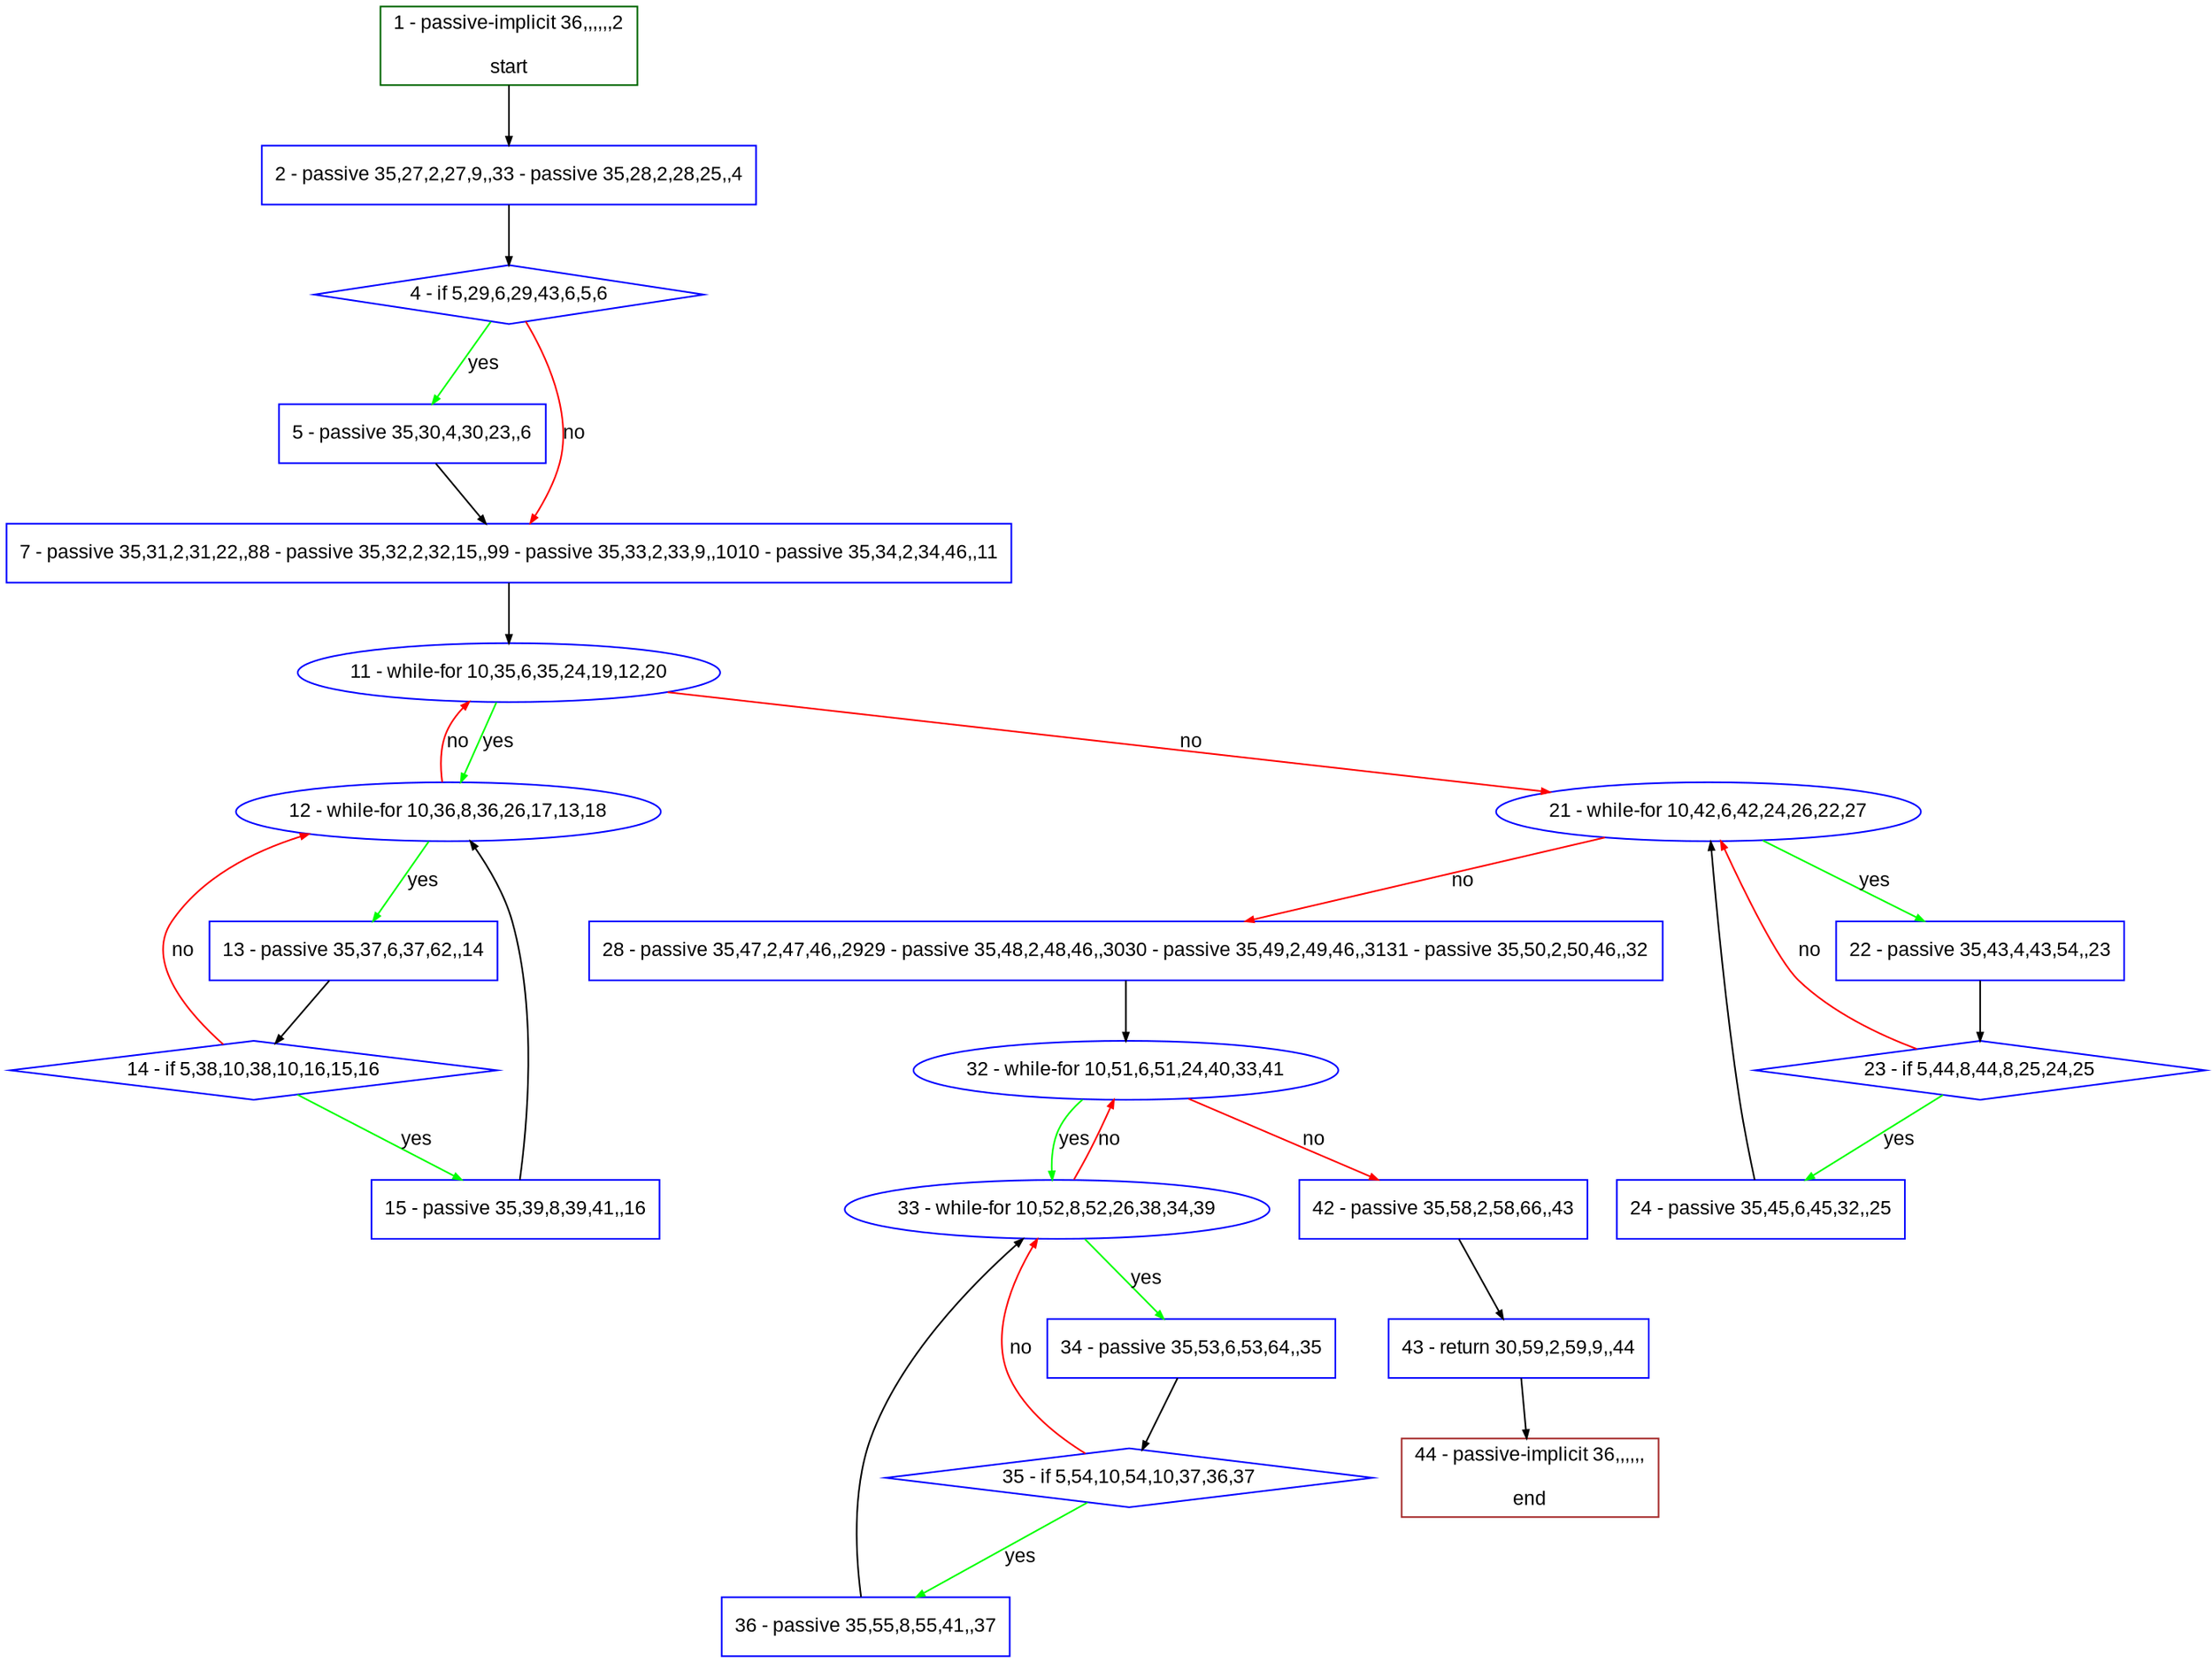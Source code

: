 digraph "" {
  graph [pack="true", label="", fontsize="12", packmode="clust", fontname="Arial", fillcolor="#FFFFCC", bgcolor="white", style="rounded,filled", compound="true"];
  node [node_initialized="no", label="", color="grey", fontsize="12", fillcolor="white", fontname="Arial", style="filled", shape="rectangle", compound="true", fixedsize="false"];
  edge [fontcolor="black", arrowhead="normal", arrowtail="none", arrowsize="0.5", ltail="", label="", color="black", fontsize="12", lhead="", fontname="Arial", dir="forward", compound="true"];
  __N1 [label="2 - passive 35,27,2,27,9,,33 - passive 35,28,2,28,25,,4", color="#0000ff", fillcolor="#ffffff", style="filled", shape="box"];
  __N2 [label="1 - passive-implicit 36,,,,,,2\n\nstart", color="#006400", fillcolor="#ffffff", style="filled", shape="box"];
  __N3 [label="4 - if 5,29,6,29,43,6,5,6", color="#0000ff", fillcolor="#ffffff", style="filled", shape="diamond"];
  __N4 [label="5 - passive 35,30,4,30,23,,6", color="#0000ff", fillcolor="#ffffff", style="filled", shape="box"];
  __N5 [label="7 - passive 35,31,2,31,22,,88 - passive 35,32,2,32,15,,99 - passive 35,33,2,33,9,,1010 - passive 35,34,2,34,46,,11", color="#0000ff", fillcolor="#ffffff", style="filled", shape="box"];
  __N6 [label="11 - while-for 10,35,6,35,24,19,12,20", color="#0000ff", fillcolor="#ffffff", style="filled", shape="oval"];
  __N7 [label="12 - while-for 10,36,8,36,26,17,13,18", color="#0000ff", fillcolor="#ffffff", style="filled", shape="oval"];
  __N8 [label="21 - while-for 10,42,6,42,24,26,22,27", color="#0000ff", fillcolor="#ffffff", style="filled", shape="oval"];
  __N9 [label="13 - passive 35,37,6,37,62,,14", color="#0000ff", fillcolor="#ffffff", style="filled", shape="box"];
  __N10 [label="14 - if 5,38,10,38,10,16,15,16", color="#0000ff", fillcolor="#ffffff", style="filled", shape="diamond"];
  __N11 [label="15 - passive 35,39,8,39,41,,16", color="#0000ff", fillcolor="#ffffff", style="filled", shape="box"];
  __N12 [label="22 - passive 35,43,4,43,54,,23", color="#0000ff", fillcolor="#ffffff", style="filled", shape="box"];
  __N13 [label="28 - passive 35,47,2,47,46,,2929 - passive 35,48,2,48,46,,3030 - passive 35,49,2,49,46,,3131 - passive 35,50,2,50,46,,32", color="#0000ff", fillcolor="#ffffff", style="filled", shape="box"];
  __N14 [label="23 - if 5,44,8,44,8,25,24,25", color="#0000ff", fillcolor="#ffffff", style="filled", shape="diamond"];
  __N15 [label="24 - passive 35,45,6,45,32,,25", color="#0000ff", fillcolor="#ffffff", style="filled", shape="box"];
  __N16 [label="32 - while-for 10,51,6,51,24,40,33,41", color="#0000ff", fillcolor="#ffffff", style="filled", shape="oval"];
  __N17 [label="33 - while-for 10,52,8,52,26,38,34,39", color="#0000ff", fillcolor="#ffffff", style="filled", shape="oval"];
  __N18 [label="42 - passive 35,58,2,58,66,,43", color="#0000ff", fillcolor="#ffffff", style="filled", shape="box"];
  __N19 [label="34 - passive 35,53,6,53,64,,35", color="#0000ff", fillcolor="#ffffff", style="filled", shape="box"];
  __N20 [label="35 - if 5,54,10,54,10,37,36,37", color="#0000ff", fillcolor="#ffffff", style="filled", shape="diamond"];
  __N21 [label="36 - passive 35,55,8,55,41,,37", color="#0000ff", fillcolor="#ffffff", style="filled", shape="box"];
  __N22 [label="43 - return 30,59,2,59,9,,44", color="#0000ff", fillcolor="#ffffff", style="filled", shape="box"];
  __N23 [label="44 - passive-implicit 36,,,,,,\n\nend", color="#a52a2a", fillcolor="#ffffff", style="filled", shape="box"];
  __N2 -> __N1 [arrowhead="normal", arrowtail="none", color="#000000", label="", dir="forward"];
  __N1 -> __N3 [arrowhead="normal", arrowtail="none", color="#000000", label="", dir="forward"];
  __N3 -> __N4 [arrowhead="normal", arrowtail="none", color="#00ff00", label="yes", dir="forward"];
  __N3 -> __N5 [arrowhead="normal", arrowtail="none", color="#ff0000", label="no", dir="forward"];
  __N4 -> __N5 [arrowhead="normal", arrowtail="none", color="#000000", label="", dir="forward"];
  __N5 -> __N6 [arrowhead="normal", arrowtail="none", color="#000000", label="", dir="forward"];
  __N6 -> __N7 [arrowhead="normal", arrowtail="none", color="#00ff00", label="yes", dir="forward"];
  __N7 -> __N6 [arrowhead="normal", arrowtail="none", color="#ff0000", label="no", dir="forward"];
  __N6 -> __N8 [arrowhead="normal", arrowtail="none", color="#ff0000", label="no", dir="forward"];
  __N7 -> __N9 [arrowhead="normal", arrowtail="none", color="#00ff00", label="yes", dir="forward"];
  __N9 -> __N10 [arrowhead="normal", arrowtail="none", color="#000000", label="", dir="forward"];
  __N10 -> __N7 [arrowhead="normal", arrowtail="none", color="#ff0000", label="no", dir="forward"];
  __N10 -> __N11 [arrowhead="normal", arrowtail="none", color="#00ff00", label="yes", dir="forward"];
  __N11 -> __N7 [arrowhead="normal", arrowtail="none", color="#000000", label="", dir="forward"];
  __N8 -> __N12 [arrowhead="normal", arrowtail="none", color="#00ff00", label="yes", dir="forward"];
  __N8 -> __N13 [arrowhead="normal", arrowtail="none", color="#ff0000", label="no", dir="forward"];
  __N12 -> __N14 [arrowhead="normal", arrowtail="none", color="#000000", label="", dir="forward"];
  __N14 -> __N8 [arrowhead="normal", arrowtail="none", color="#ff0000", label="no", dir="forward"];
  __N14 -> __N15 [arrowhead="normal", arrowtail="none", color="#00ff00", label="yes", dir="forward"];
  __N15 -> __N8 [arrowhead="normal", arrowtail="none", color="#000000", label="", dir="forward"];
  __N13 -> __N16 [arrowhead="normal", arrowtail="none", color="#000000", label="", dir="forward"];
  __N16 -> __N17 [arrowhead="normal", arrowtail="none", color="#00ff00", label="yes", dir="forward"];
  __N17 -> __N16 [arrowhead="normal", arrowtail="none", color="#ff0000", label="no", dir="forward"];
  __N16 -> __N18 [arrowhead="normal", arrowtail="none", color="#ff0000", label="no", dir="forward"];
  __N17 -> __N19 [arrowhead="normal", arrowtail="none", color="#00ff00", label="yes", dir="forward"];
  __N19 -> __N20 [arrowhead="normal", arrowtail="none", color="#000000", label="", dir="forward"];
  __N20 -> __N17 [arrowhead="normal", arrowtail="none", color="#ff0000", label="no", dir="forward"];
  __N20 -> __N21 [arrowhead="normal", arrowtail="none", color="#00ff00", label="yes", dir="forward"];
  __N21 -> __N17 [arrowhead="normal", arrowtail="none", color="#000000", label="", dir="forward"];
  __N18 -> __N22 [arrowhead="normal", arrowtail="none", color="#000000", label="", dir="forward"];
  __N22 -> __N23 [arrowhead="normal", arrowtail="none", color="#000000", label="", dir="forward"];
}

